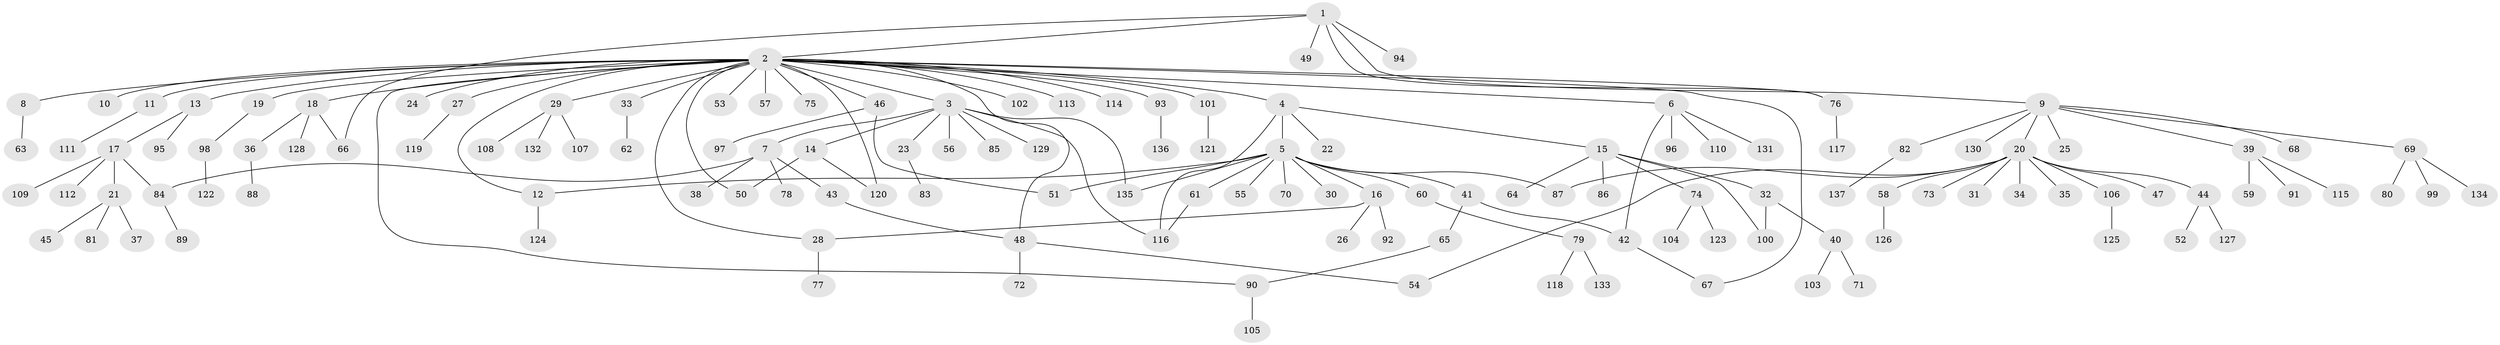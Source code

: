 // Generated by graph-tools (version 1.1) at 2025/49/03/09/25 03:49:47]
// undirected, 137 vertices, 154 edges
graph export_dot {
graph [start="1"]
  node [color=gray90,style=filled];
  1;
  2;
  3;
  4;
  5;
  6;
  7;
  8;
  9;
  10;
  11;
  12;
  13;
  14;
  15;
  16;
  17;
  18;
  19;
  20;
  21;
  22;
  23;
  24;
  25;
  26;
  27;
  28;
  29;
  30;
  31;
  32;
  33;
  34;
  35;
  36;
  37;
  38;
  39;
  40;
  41;
  42;
  43;
  44;
  45;
  46;
  47;
  48;
  49;
  50;
  51;
  52;
  53;
  54;
  55;
  56;
  57;
  58;
  59;
  60;
  61;
  62;
  63;
  64;
  65;
  66;
  67;
  68;
  69;
  70;
  71;
  72;
  73;
  74;
  75;
  76;
  77;
  78;
  79;
  80;
  81;
  82;
  83;
  84;
  85;
  86;
  87;
  88;
  89;
  90;
  91;
  92;
  93;
  94;
  95;
  96;
  97;
  98;
  99;
  100;
  101;
  102;
  103;
  104;
  105;
  106;
  107;
  108;
  109;
  110;
  111;
  112;
  113;
  114;
  115;
  116;
  117;
  118;
  119;
  120;
  121;
  122;
  123;
  124;
  125;
  126;
  127;
  128;
  129;
  130;
  131;
  132;
  133;
  134;
  135;
  136;
  137;
  1 -- 2;
  1 -- 9;
  1 -- 49;
  1 -- 66;
  1 -- 76;
  1 -- 94;
  2 -- 3;
  2 -- 4;
  2 -- 6;
  2 -- 8;
  2 -- 10;
  2 -- 11;
  2 -- 12;
  2 -- 13;
  2 -- 18;
  2 -- 19;
  2 -- 24;
  2 -- 27;
  2 -- 28;
  2 -- 29;
  2 -- 33;
  2 -- 46;
  2 -- 48;
  2 -- 50;
  2 -- 53;
  2 -- 57;
  2 -- 67;
  2 -- 75;
  2 -- 76;
  2 -- 90;
  2 -- 93;
  2 -- 101;
  2 -- 102;
  2 -- 113;
  2 -- 114;
  2 -- 120;
  3 -- 7;
  3 -- 14;
  3 -- 23;
  3 -- 56;
  3 -- 85;
  3 -- 116;
  3 -- 129;
  3 -- 135;
  4 -- 5;
  4 -- 15;
  4 -- 22;
  4 -- 116;
  5 -- 12;
  5 -- 16;
  5 -- 30;
  5 -- 41;
  5 -- 51;
  5 -- 55;
  5 -- 60;
  5 -- 61;
  5 -- 70;
  5 -- 87;
  5 -- 135;
  6 -- 42;
  6 -- 96;
  6 -- 110;
  6 -- 131;
  7 -- 38;
  7 -- 43;
  7 -- 78;
  7 -- 84;
  8 -- 63;
  9 -- 20;
  9 -- 25;
  9 -- 39;
  9 -- 68;
  9 -- 69;
  9 -- 82;
  9 -- 130;
  11 -- 111;
  12 -- 124;
  13 -- 17;
  13 -- 95;
  14 -- 50;
  14 -- 120;
  15 -- 32;
  15 -- 64;
  15 -- 74;
  15 -- 86;
  15 -- 100;
  16 -- 26;
  16 -- 28;
  16 -- 92;
  17 -- 21;
  17 -- 84;
  17 -- 109;
  17 -- 112;
  18 -- 36;
  18 -- 66;
  18 -- 128;
  19 -- 98;
  20 -- 31;
  20 -- 34;
  20 -- 35;
  20 -- 44;
  20 -- 47;
  20 -- 54;
  20 -- 58;
  20 -- 73;
  20 -- 87;
  20 -- 106;
  21 -- 37;
  21 -- 45;
  21 -- 81;
  23 -- 83;
  27 -- 119;
  28 -- 77;
  29 -- 107;
  29 -- 108;
  29 -- 132;
  32 -- 40;
  32 -- 100;
  33 -- 62;
  36 -- 88;
  39 -- 59;
  39 -- 91;
  39 -- 115;
  40 -- 71;
  40 -- 103;
  41 -- 42;
  41 -- 65;
  42 -- 67;
  43 -- 48;
  44 -- 52;
  44 -- 127;
  46 -- 51;
  46 -- 97;
  48 -- 54;
  48 -- 72;
  58 -- 126;
  60 -- 79;
  61 -- 116;
  65 -- 90;
  69 -- 80;
  69 -- 99;
  69 -- 134;
  74 -- 104;
  74 -- 123;
  76 -- 117;
  79 -- 118;
  79 -- 133;
  82 -- 137;
  84 -- 89;
  90 -- 105;
  93 -- 136;
  98 -- 122;
  101 -- 121;
  106 -- 125;
}
